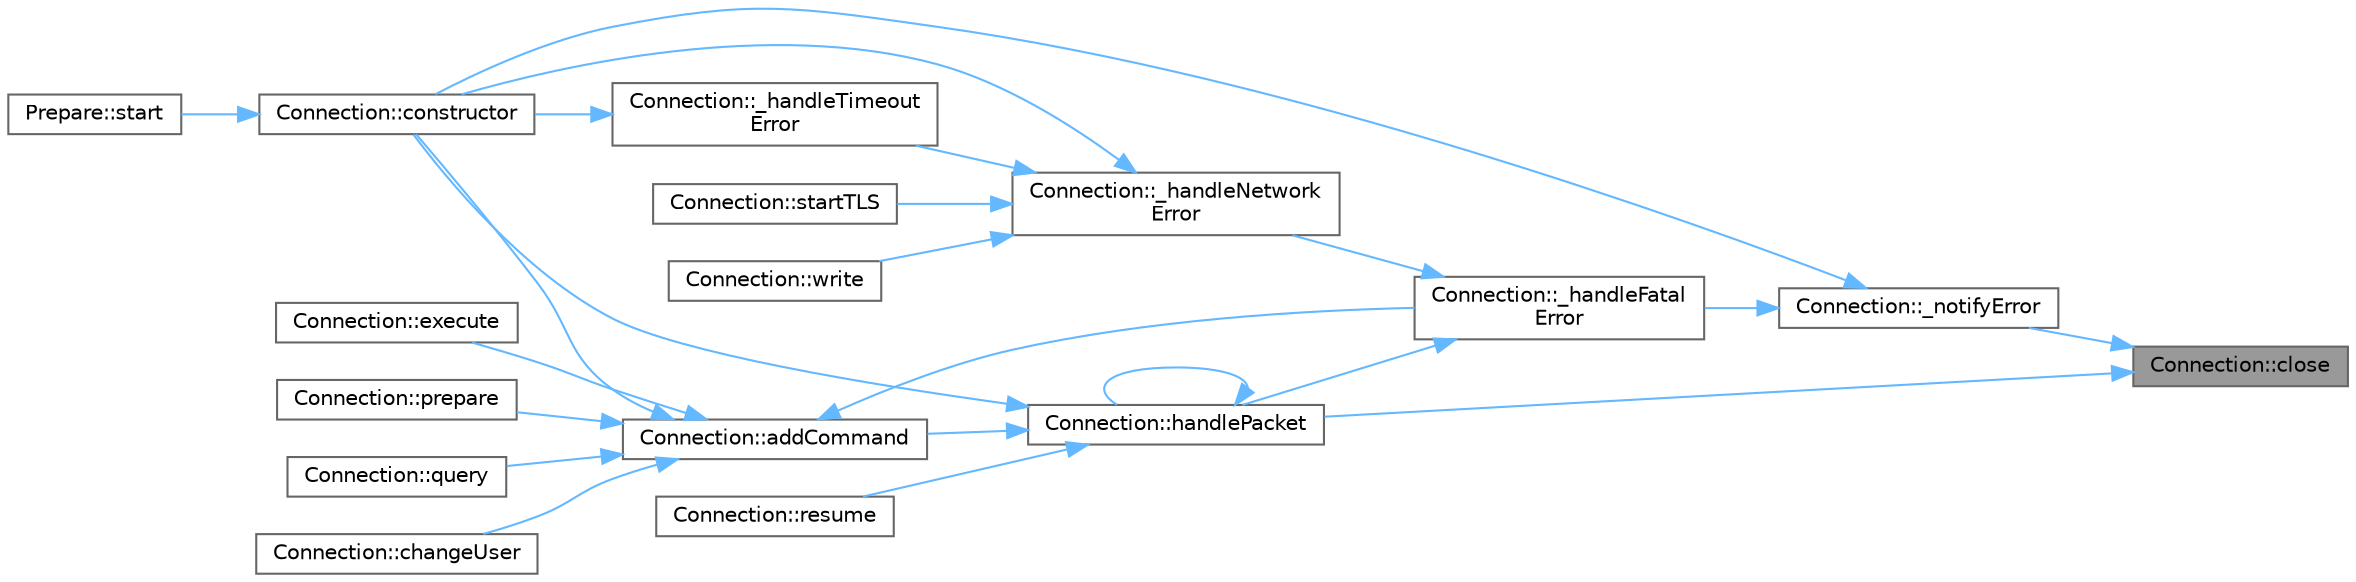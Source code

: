 digraph "Connection::close"
{
 // INTERACTIVE_SVG=YES
 // LATEX_PDF_SIZE
  bgcolor="transparent";
  edge [fontname=Helvetica,fontsize=10,labelfontname=Helvetica,labelfontsize=10];
  node [fontname=Helvetica,fontsize=10,shape=box,height=0.2,width=0.4];
  rankdir="RL";
  Node1 [id="Node000001",label="Connection::close",height=0.2,width=0.4,color="gray40", fillcolor="grey60", style="filled", fontcolor="black",tooltip=" "];
  Node1 -> Node2 [id="edge23_Node000001_Node000002",dir="back",color="steelblue1",style="solid",tooltip=" "];
  Node2 [id="Node000002",label="Connection::_notifyError",height=0.2,width=0.4,color="grey40", fillcolor="white", style="filled",URL="$dc/d14/a00720_a95c76c9890cb0c0d88273acbec7f43b8.html#a95c76c9890cb0c0d88273acbec7f43b8",tooltip=" "];
  Node2 -> Node3 [id="edge24_Node000002_Node000003",dir="back",color="steelblue1",style="solid",tooltip=" "];
  Node3 [id="Node000003",label="Connection::_handleFatal\lError",height=0.2,width=0.4,color="grey40", fillcolor="white", style="filled",URL="$dc/d14/a00720_adb624b15d757e1ebfb218a45260d5630.html#adb624b15d757e1ebfb218a45260d5630",tooltip=" "];
  Node3 -> Node4 [id="edge25_Node000003_Node000004",dir="back",color="steelblue1",style="solid",tooltip=" "];
  Node4 [id="Node000004",label="Connection::_handleNetwork\lError",height=0.2,width=0.4,color="grey40", fillcolor="white", style="filled",URL="$dc/d14/a00720_a8a58446fa260dba846b16013734f0d2a.html#a8a58446fa260dba846b16013734f0d2a",tooltip=" "];
  Node4 -> Node5 [id="edge26_Node000004_Node000005",dir="back",color="steelblue1",style="solid",tooltip=" "];
  Node5 [id="Node000005",label="Connection::_handleTimeout\lError",height=0.2,width=0.4,color="grey40", fillcolor="white", style="filled",URL="$dc/d14/a00720_a16c0829a4767a082fe29ce2e30ee4469.html#a16c0829a4767a082fe29ce2e30ee4469",tooltip=" "];
  Node5 -> Node6 [id="edge27_Node000005_Node000006",dir="back",color="steelblue1",style="solid",tooltip=" "];
  Node6 [id="Node000006",label="Connection::constructor",height=0.2,width=0.4,color="grey40", fillcolor="white", style="filled",URL="$dc/d14/a00720_abac7084361ea6ff57258cbce63beb442.html#abac7084361ea6ff57258cbce63beb442",tooltip=" "];
  Node6 -> Node7 [id="edge28_Node000006_Node000007",dir="back",color="steelblue1",style="solid",tooltip=" "];
  Node7 [id="Node000007",label="Prepare::start",height=0.2,width=0.4,color="grey40", fillcolor="white", style="filled",URL="$d0/d15/a00700_a81a111b01d45ed8f1814137df2fd268a.html#a81a111b01d45ed8f1814137df2fd268a",tooltip=" "];
  Node4 -> Node6 [id="edge29_Node000004_Node000006",dir="back",color="steelblue1",style="solid",tooltip=" "];
  Node4 -> Node8 [id="edge30_Node000004_Node000008",dir="back",color="steelblue1",style="solid",tooltip=" "];
  Node8 [id="Node000008",label="Connection::startTLS",height=0.2,width=0.4,color="grey40", fillcolor="white", style="filled",URL="$dc/d14/a00720_a5f185f8bb9f36ac1e02d3a5020937a7d.html#a5f185f8bb9f36ac1e02d3a5020937a7d",tooltip=" "];
  Node4 -> Node9 [id="edge31_Node000004_Node000009",dir="back",color="steelblue1",style="solid",tooltip=" "];
  Node9 [id="Node000009",label="Connection::write",height=0.2,width=0.4,color="grey40", fillcolor="white", style="filled",URL="$dc/d14/a00720_a73f45cd0ad693895ed45034fe6cca084.html#a73f45cd0ad693895ed45034fe6cca084",tooltip=" "];
  Node3 -> Node10 [id="edge32_Node000003_Node000010",dir="back",color="steelblue1",style="solid",tooltip=" "];
  Node10 [id="Node000010",label="Connection::handlePacket",height=0.2,width=0.4,color="grey40", fillcolor="white", style="filled",URL="$dc/d14/a00720_a000de33e8bc7ed6581c2788091b7128d.html#a000de33e8bc7ed6581c2788091b7128d",tooltip=" "];
  Node10 -> Node11 [id="edge33_Node000010_Node000011",dir="back",color="steelblue1",style="solid",tooltip=" "];
  Node11 [id="Node000011",label="Connection::addCommand",height=0.2,width=0.4,color="grey40", fillcolor="white", style="filled",URL="$dc/d14/a00720_a4964f8e380fd81566f183e2f4d5328c5.html#a4964f8e380fd81566f183e2f4d5328c5",tooltip=" "];
  Node11 -> Node3 [id="edge34_Node000011_Node000003",dir="back",color="steelblue1",style="solid",tooltip=" "];
  Node11 -> Node12 [id="edge35_Node000011_Node000012",dir="back",color="steelblue1",style="solid",tooltip=" "];
  Node12 [id="Node000012",label="Connection::changeUser",height=0.2,width=0.4,color="grey40", fillcolor="white", style="filled",URL="$dc/d14/a00720_ab61987e686f4287f13914acfe9ffd3aa.html#ab61987e686f4287f13914acfe9ffd3aa",tooltip=" "];
  Node11 -> Node6 [id="edge36_Node000011_Node000006",dir="back",color="steelblue1",style="solid",tooltip=" "];
  Node11 -> Node13 [id="edge37_Node000011_Node000013",dir="back",color="steelblue1",style="solid",tooltip=" "];
  Node13 [id="Node000013",label="Connection::execute",height=0.2,width=0.4,color="grey40", fillcolor="white", style="filled",URL="$dc/d14/a00720_a3fafc7ddc10e940be0fa01ae42044a5e.html#a3fafc7ddc10e940be0fa01ae42044a5e",tooltip=" "];
  Node11 -> Node14 [id="edge38_Node000011_Node000014",dir="back",color="steelblue1",style="solid",tooltip=" "];
  Node14 [id="Node000014",label="Connection::prepare",height=0.2,width=0.4,color="grey40", fillcolor="white", style="filled",URL="$dc/d14/a00720_a7dfae0ccf30bbaed9a91b3f0c1fc8c85.html#a7dfae0ccf30bbaed9a91b3f0c1fc8c85",tooltip=" "];
  Node11 -> Node15 [id="edge39_Node000011_Node000015",dir="back",color="steelblue1",style="solid",tooltip=" "];
  Node15 [id="Node000015",label="Connection::query",height=0.2,width=0.4,color="grey40", fillcolor="white", style="filled",URL="$dc/d14/a00720_a0097ff52309cc67ed210d2e14ab45862.html#a0097ff52309cc67ed210d2e14ab45862",tooltip=" "];
  Node10 -> Node6 [id="edge40_Node000010_Node000006",dir="back",color="steelblue1",style="solid",tooltip=" "];
  Node10 -> Node10 [id="edge41_Node000010_Node000010",dir="back",color="steelblue1",style="solid",tooltip=" "];
  Node10 -> Node16 [id="edge42_Node000010_Node000016",dir="back",color="steelblue1",style="solid",tooltip=" "];
  Node16 [id="Node000016",label="Connection::resume",height=0.2,width=0.4,color="grey40", fillcolor="white", style="filled",URL="$dc/d14/a00720_a18f5747216b7b448ab847c3d5a385192.html#a18f5747216b7b448ab847c3d5a385192",tooltip=" "];
  Node2 -> Node6 [id="edge43_Node000002_Node000006",dir="back",color="steelblue1",style="solid",tooltip=" "];
  Node1 -> Node10 [id="edge44_Node000001_Node000010",dir="back",color="steelblue1",style="solid",tooltip=" "];
}

